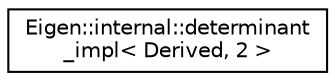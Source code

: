 digraph "Graphical Class Hierarchy"
{
  edge [fontname="Helvetica",fontsize="10",labelfontname="Helvetica",labelfontsize="10"];
  node [fontname="Helvetica",fontsize="10",shape=record];
  rankdir="LR";
  Node1 [label="Eigen::internal::determinant\l_impl\< Derived, 2 \>",height=0.2,width=0.4,color="black", fillcolor="white", style="filled",URL="$struct_eigen_1_1internal_1_1determinant__impl_3_01_derived_00_012_01_4.html"];
}
